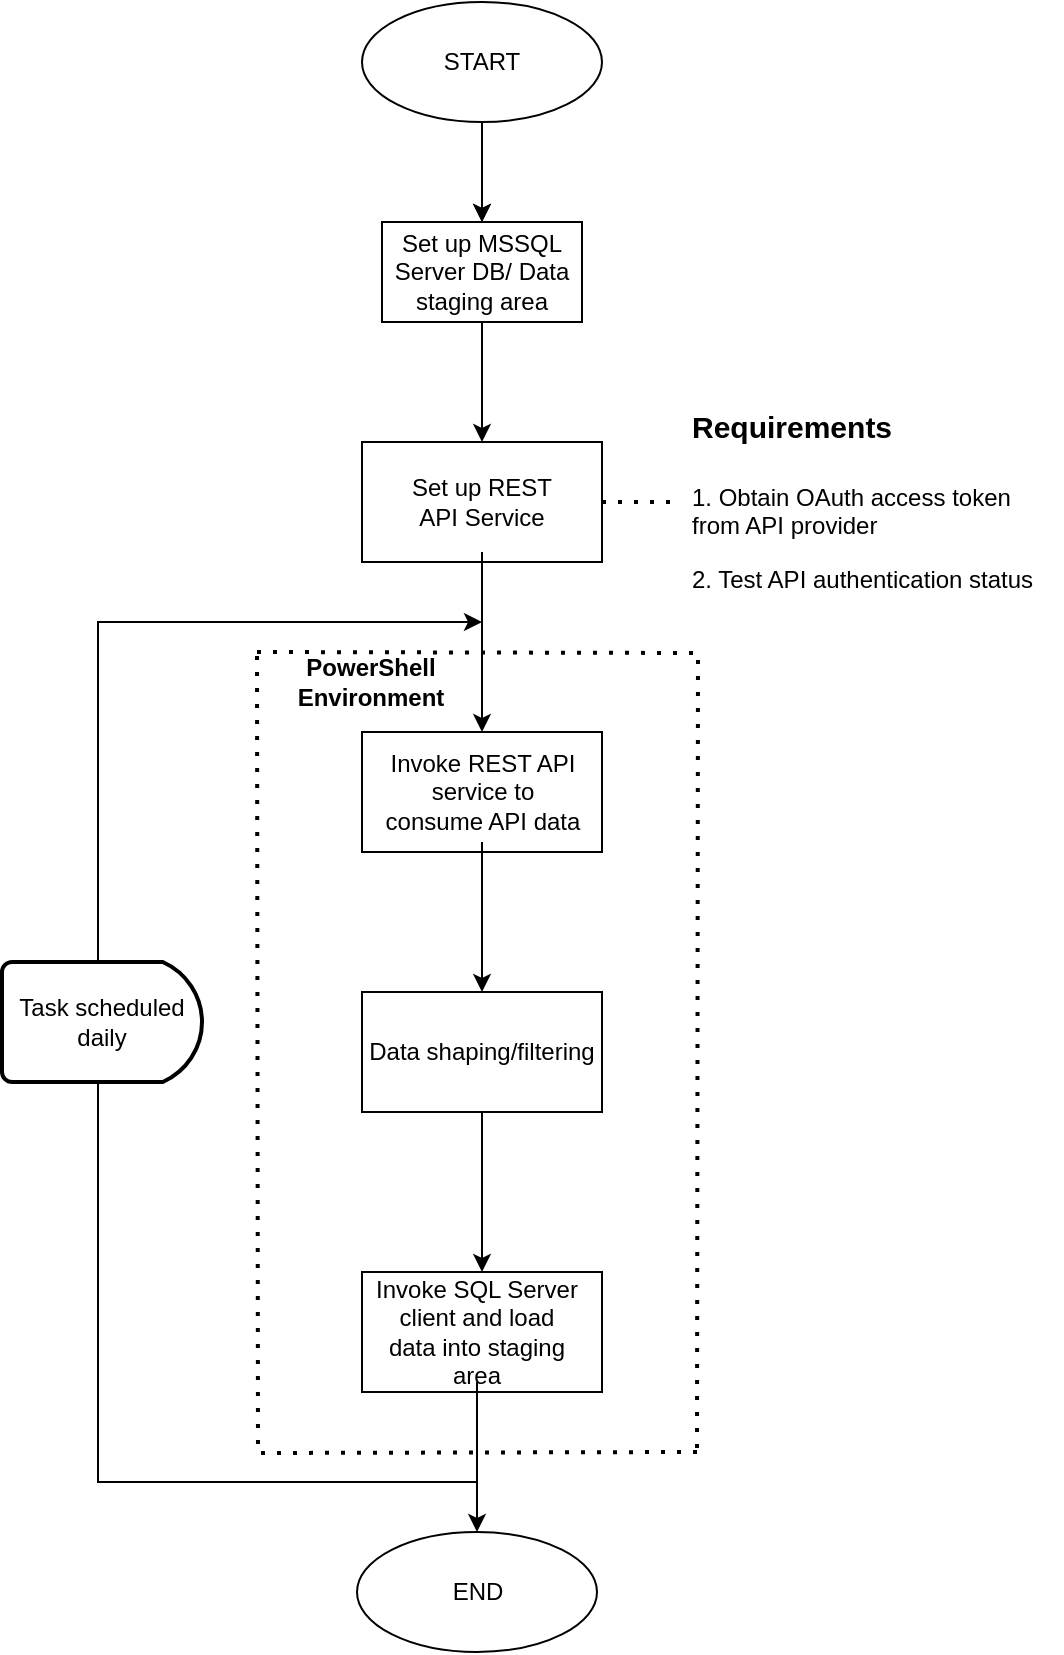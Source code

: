 <mxfile version="20.5.2" type="github">
  <diagram id="C5RBs43oDa-KdzZeNtuy" name="Page-1">
    <mxGraphModel dx="1117" dy="1913" grid="1" gridSize="10" guides="1" tooltips="1" connect="1" arrows="1" fold="1" page="1" pageScale="1" pageWidth="827" pageHeight="1169" math="0" shadow="0">
      <root>
        <mxCell id="WIyWlLk6GJQsqaUBKTNV-0" />
        <mxCell id="WIyWlLk6GJQsqaUBKTNV-1" parent="WIyWlLk6GJQsqaUBKTNV-0" />
        <mxCell id="ROJIdtXl1mzGo9sjUnz3-2" value="" style="html=1;dashed=0;whitespace=wrap;" vertex="1" parent="WIyWlLk6GJQsqaUBKTNV-1">
          <mxGeometry x="310" y="90" width="100" height="50" as="geometry" />
        </mxCell>
        <mxCell id="ROJIdtXl1mzGo9sjUnz3-5" value="" style="edgeStyle=orthogonalEdgeStyle;rounded=0;orthogonalLoop=1;jettySize=auto;html=1;" edge="1" parent="WIyWlLk6GJQsqaUBKTNV-1" source="ROJIdtXl1mzGo9sjUnz3-3" target="ROJIdtXl1mzGo9sjUnz3-4">
          <mxGeometry relative="1" as="geometry" />
        </mxCell>
        <mxCell id="ROJIdtXl1mzGo9sjUnz3-3" value="&lt;span style=&quot;&quot;&gt;Set up MSSQL Server DB/ Data staging area&lt;/span&gt;" style="text;html=1;strokeColor=none;fillColor=none;align=center;verticalAlign=middle;whiteSpace=wrap;rounded=0;" vertex="1" parent="WIyWlLk6GJQsqaUBKTNV-1">
          <mxGeometry x="315" y="90" width="90" height="50" as="geometry" />
        </mxCell>
        <mxCell id="ROJIdtXl1mzGo9sjUnz3-4" value="" style="whiteSpace=wrap;html=1;" vertex="1" parent="WIyWlLk6GJQsqaUBKTNV-1">
          <mxGeometry x="300" y="200" width="120" height="60" as="geometry" />
        </mxCell>
        <mxCell id="ROJIdtXl1mzGo9sjUnz3-7" value="" style="endArrow=classic;html=1;rounded=0;entryX=0.5;entryY=0;entryDx=0;entryDy=0;exitX=0.5;exitY=0.5;exitDx=0;exitDy=15;exitPerimeter=0;" edge="1" parent="WIyWlLk6GJQsqaUBKTNV-1" target="ROJIdtXl1mzGo9sjUnz3-3">
          <mxGeometry width="50" height="50" relative="1" as="geometry">
            <mxPoint x="360" y="50" as="sourcePoint" />
            <mxPoint x="410" y="10" as="targetPoint" />
          </mxGeometry>
        </mxCell>
        <mxCell id="ROJIdtXl1mzGo9sjUnz3-10" value="" style="edgeStyle=orthogonalEdgeStyle;rounded=0;orthogonalLoop=1;jettySize=auto;html=1;" edge="1" parent="WIyWlLk6GJQsqaUBKTNV-1" source="ROJIdtXl1mzGo9sjUnz3-8" target="ROJIdtXl1mzGo9sjUnz3-9">
          <mxGeometry relative="1" as="geometry" />
        </mxCell>
        <mxCell id="ROJIdtXl1mzGo9sjUnz3-8" value="&lt;span style=&quot;&quot;&gt;Set up REST API Service&lt;/span&gt;" style="text;html=1;strokeColor=none;fillColor=none;align=center;verticalAlign=middle;whiteSpace=wrap;rounded=0;" vertex="1" parent="WIyWlLk6GJQsqaUBKTNV-1">
          <mxGeometry x="315" y="205" width="90" height="50" as="geometry" />
        </mxCell>
        <mxCell id="ROJIdtXl1mzGo9sjUnz3-9" value="" style="whiteSpace=wrap;html=1;" vertex="1" parent="WIyWlLk6GJQsqaUBKTNV-1">
          <mxGeometry x="300" y="345" width="120" height="60" as="geometry" />
        </mxCell>
        <mxCell id="ROJIdtXl1mzGo9sjUnz3-13" value="" style="edgeStyle=orthogonalEdgeStyle;rounded=0;orthogonalLoop=1;jettySize=auto;html=1;" edge="1" parent="WIyWlLk6GJQsqaUBKTNV-1" source="ROJIdtXl1mzGo9sjUnz3-11" target="ROJIdtXl1mzGo9sjUnz3-12">
          <mxGeometry relative="1" as="geometry" />
        </mxCell>
        <mxCell id="ROJIdtXl1mzGo9sjUnz3-11" value="&lt;span style=&quot;&quot;&gt;Invoke REST API service to consume API data&lt;/span&gt;" style="text;html=1;strokeColor=none;fillColor=none;align=center;verticalAlign=middle;whiteSpace=wrap;rounded=0;" vertex="1" parent="WIyWlLk6GJQsqaUBKTNV-1">
          <mxGeometry x="307.5" y="350" width="105" height="50" as="geometry" />
        </mxCell>
        <mxCell id="ROJIdtXl1mzGo9sjUnz3-15" value="" style="edgeStyle=orthogonalEdgeStyle;rounded=0;orthogonalLoop=1;jettySize=auto;html=1;" edge="1" parent="WIyWlLk6GJQsqaUBKTNV-1" source="ROJIdtXl1mzGo9sjUnz3-12" target="ROJIdtXl1mzGo9sjUnz3-14">
          <mxGeometry relative="1" as="geometry" />
        </mxCell>
        <mxCell id="ROJIdtXl1mzGo9sjUnz3-12" value="Data shaping/filtering" style="whiteSpace=wrap;html=1;" vertex="1" parent="WIyWlLk6GJQsqaUBKTNV-1">
          <mxGeometry x="300" y="475" width="120" height="60" as="geometry" />
        </mxCell>
        <mxCell id="ROJIdtXl1mzGo9sjUnz3-14" value="" style="whiteSpace=wrap;html=1;" vertex="1" parent="WIyWlLk6GJQsqaUBKTNV-1">
          <mxGeometry x="300" y="615" width="120" height="60" as="geometry" />
        </mxCell>
        <mxCell id="ROJIdtXl1mzGo9sjUnz3-18" value="" style="edgeStyle=orthogonalEdgeStyle;rounded=0;orthogonalLoop=1;jettySize=auto;html=1;" edge="1" parent="WIyWlLk6GJQsqaUBKTNV-1" source="ROJIdtXl1mzGo9sjUnz3-16" target="ROJIdtXl1mzGo9sjUnz3-17">
          <mxGeometry relative="1" as="geometry" />
        </mxCell>
        <mxCell id="ROJIdtXl1mzGo9sjUnz3-16" value="&lt;span style=&quot;&quot;&gt;Invoke SQL Server client and load data into staging area&lt;/span&gt;" style="text;html=1;strokeColor=none;fillColor=none;align=center;verticalAlign=middle;whiteSpace=wrap;rounded=0;" vertex="1" parent="WIyWlLk6GJQsqaUBKTNV-1">
          <mxGeometry x="305" y="620" width="105" height="50" as="geometry" />
        </mxCell>
        <mxCell id="ROJIdtXl1mzGo9sjUnz3-17" value="END" style="ellipse;whiteSpace=wrap;html=1;" vertex="1" parent="WIyWlLk6GJQsqaUBKTNV-1">
          <mxGeometry x="297.5" y="745" width="120" height="60" as="geometry" />
        </mxCell>
        <mxCell id="ROJIdtXl1mzGo9sjUnz3-20" value="" style="edgeStyle=orthogonalEdgeStyle;rounded=0;orthogonalLoop=1;jettySize=auto;html=1;" edge="1" parent="WIyWlLk6GJQsqaUBKTNV-1" source="ROJIdtXl1mzGo9sjUnz3-19" target="ROJIdtXl1mzGo9sjUnz3-3">
          <mxGeometry relative="1" as="geometry" />
        </mxCell>
        <mxCell id="ROJIdtXl1mzGo9sjUnz3-19" value="START" style="ellipse;whiteSpace=wrap;html=1;" vertex="1" parent="WIyWlLk6GJQsqaUBKTNV-1">
          <mxGeometry x="300" y="-20" width="120" height="60" as="geometry" />
        </mxCell>
        <mxCell id="ROJIdtXl1mzGo9sjUnz3-21" value="" style="endArrow=none;dashed=1;html=1;dashPattern=1 3;strokeWidth=2;rounded=0;edgeStyle=orthogonalEdgeStyle;" edge="1" parent="WIyWlLk6GJQsqaUBKTNV-1">
          <mxGeometry width="50" height="50" relative="1" as="geometry">
            <mxPoint x="467.5" y="705" as="sourcePoint" />
            <mxPoint x="247.5" y="305" as="targetPoint" />
          </mxGeometry>
        </mxCell>
        <mxCell id="ROJIdtXl1mzGo9sjUnz3-22" value="" style="endArrow=none;dashed=1;html=1;dashPattern=1 3;strokeWidth=2;rounded=0;edgeStyle=orthogonalEdgeStyle;" edge="1" parent="WIyWlLk6GJQsqaUBKTNV-1">
          <mxGeometry width="50" height="50" relative="1" as="geometry">
            <mxPoint x="247.5" y="305" as="sourcePoint" />
            <mxPoint x="467.5" y="705" as="targetPoint" />
          </mxGeometry>
        </mxCell>
        <mxCell id="ROJIdtXl1mzGo9sjUnz3-23" value="" style="edgeStyle=elbowEdgeStyle;elbow=horizontal;endArrow=classic;html=1;rounded=0;" edge="1" parent="WIyWlLk6GJQsqaUBKTNV-1">
          <mxGeometry width="50" height="50" relative="1" as="geometry">
            <mxPoint x="358" y="720" as="sourcePoint" />
            <mxPoint x="360" y="290" as="targetPoint" />
            <Array as="points">
              <mxPoint x="168" y="580" />
            </Array>
          </mxGeometry>
        </mxCell>
        <mxCell id="ROJIdtXl1mzGo9sjUnz3-24" value="Task scheduled daily" style="strokeWidth=2;html=1;shape=mxgraph.flowchart.delay;whiteSpace=wrap;" vertex="1" parent="WIyWlLk6GJQsqaUBKTNV-1">
          <mxGeometry x="120" y="460" width="100" height="60" as="geometry" />
        </mxCell>
        <mxCell id="ROJIdtXl1mzGo9sjUnz3-25" value="&lt;b&gt;PowerShell Environment&lt;/b&gt;" style="text;html=1;strokeColor=none;fillColor=none;align=center;verticalAlign=middle;whiteSpace=wrap;rounded=0;" vertex="1" parent="WIyWlLk6GJQsqaUBKTNV-1">
          <mxGeometry x="247.5" y="305" width="112.5" height="30" as="geometry" />
        </mxCell>
        <mxCell id="ROJIdtXl1mzGo9sjUnz3-28" value="&lt;h1&gt;&lt;font style=&quot;font-size: 15px;&quot;&gt;Requirements&lt;/font&gt;&lt;/h1&gt;&lt;p&gt;1. Obtain OAuth access token from API provider&lt;/p&gt;&lt;p&gt;2. Test API authentication status&lt;/p&gt;" style="text;html=1;strokeColor=none;fillColor=none;spacing=5;spacingTop=-20;whiteSpace=wrap;overflow=hidden;rounded=0;" vertex="1" parent="WIyWlLk6GJQsqaUBKTNV-1">
          <mxGeometry x="460" y="170" width="190" height="120" as="geometry" />
        </mxCell>
        <mxCell id="ROJIdtXl1mzGo9sjUnz3-29" value="" style="endArrow=none;dashed=1;html=1;dashPattern=1 3;strokeWidth=2;rounded=0;entryX=0;entryY=0.5;entryDx=0;entryDy=0;" edge="1" parent="WIyWlLk6GJQsqaUBKTNV-1" target="ROJIdtXl1mzGo9sjUnz3-28">
          <mxGeometry width="50" height="50" relative="1" as="geometry">
            <mxPoint x="420" y="230" as="sourcePoint" />
            <mxPoint x="470" y="180" as="targetPoint" />
          </mxGeometry>
        </mxCell>
      </root>
    </mxGraphModel>
  </diagram>
</mxfile>
